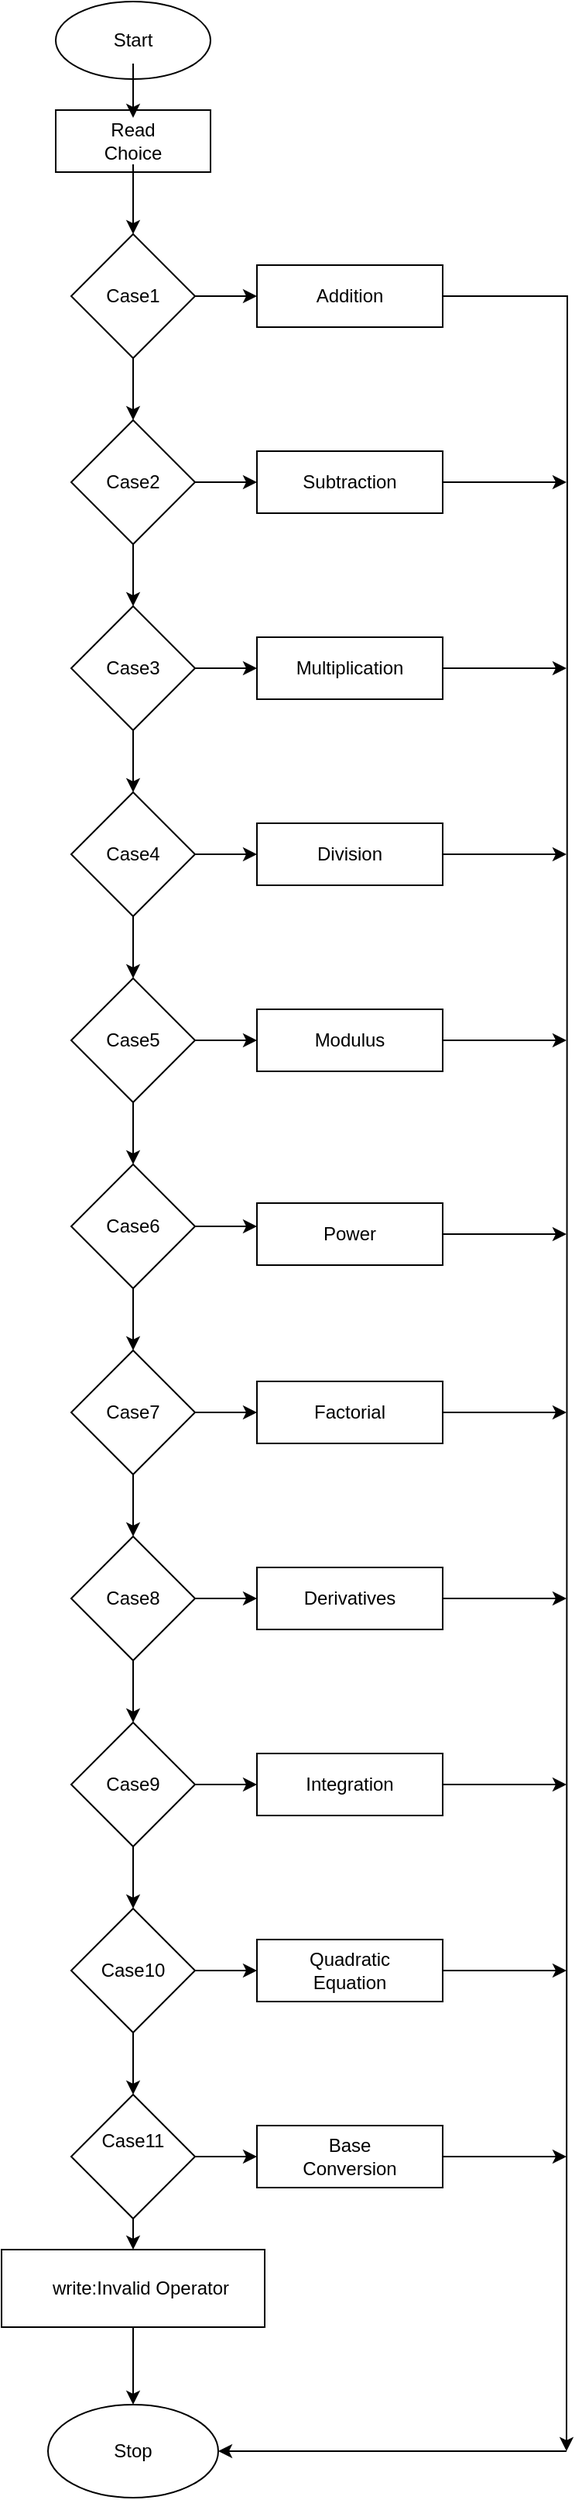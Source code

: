 <mxfile version="17.2.2" type="device"><diagram id="TrV1A9-ZpggLF2nnajA8" name="Page-1"><mxGraphModel dx="1038" dy="579" grid="1" gridSize="10" guides="1" tooltips="1" connect="1" arrows="1" fold="1" page="1" pageScale="1" pageWidth="850" pageHeight="1100" math="0" shadow="0"><root><mxCell id="0"/><mxCell id="1" parent="0"/><mxCell id="G-0NYcAIfpPC2pcIlMX9-14" style="edgeStyle=orthogonalEdgeStyle;rounded=0;orthogonalLoop=1;jettySize=auto;html=1;exitX=0.5;exitY=1;exitDx=0;exitDy=0;entryX=0.5;entryY=0;entryDx=0;entryDy=0;" edge="1" parent="1" source="G-0NYcAIfpPC2pcIlMX9-1" target="G-0NYcAIfpPC2pcIlMX9-10"><mxGeometry relative="1" as="geometry"/></mxCell><mxCell id="G-0NYcAIfpPC2pcIlMX9-46" style="edgeStyle=orthogonalEdgeStyle;rounded=0;orthogonalLoop=1;jettySize=auto;html=1;exitX=1;exitY=0.5;exitDx=0;exitDy=0;" edge="1" parent="1" source="G-0NYcAIfpPC2pcIlMX9-1"><mxGeometry relative="1" as="geometry"><mxPoint x="200" y="200" as="targetPoint"/></mxGeometry></mxCell><mxCell id="G-0NYcAIfpPC2pcIlMX9-1" value="" style="rhombus;whiteSpace=wrap;html=1;" vertex="1" parent="1"><mxGeometry x="80" y="160" width="80" height="80" as="geometry"/></mxCell><mxCell id="G-0NYcAIfpPC2pcIlMX9-3" value="" style="ellipse;whiteSpace=wrap;html=1;" vertex="1" parent="1"><mxGeometry x="70" y="10" width="100" height="50" as="geometry"/></mxCell><mxCell id="G-0NYcAIfpPC2pcIlMX9-4" value="" style="rounded=0;whiteSpace=wrap;html=1;" vertex="1" parent="1"><mxGeometry x="70" y="80" width="100" height="40" as="geometry"/></mxCell><mxCell id="G-0NYcAIfpPC2pcIlMX9-9" style="edgeStyle=orthogonalEdgeStyle;rounded=0;orthogonalLoop=1;jettySize=auto;html=1;entryX=0.5;entryY=0;entryDx=0;entryDy=0;" edge="1" parent="1" source="G-0NYcAIfpPC2pcIlMX9-5" target="G-0NYcAIfpPC2pcIlMX9-1"><mxGeometry relative="1" as="geometry"/></mxCell><mxCell id="G-0NYcAIfpPC2pcIlMX9-5" value="Read Choice" style="text;html=1;strokeColor=none;fillColor=none;align=center;verticalAlign=middle;whiteSpace=wrap;rounded=0;" vertex="1" parent="1"><mxGeometry x="90" y="85" width="60" height="30" as="geometry"/></mxCell><mxCell id="G-0NYcAIfpPC2pcIlMX9-8" value="" style="edgeStyle=orthogonalEdgeStyle;rounded=0;orthogonalLoop=1;jettySize=auto;html=1;" edge="1" parent="1" source="G-0NYcAIfpPC2pcIlMX9-6" target="G-0NYcAIfpPC2pcIlMX9-5"><mxGeometry relative="1" as="geometry"/></mxCell><mxCell id="G-0NYcAIfpPC2pcIlMX9-6" value="Start" style="text;html=1;strokeColor=none;fillColor=none;align=center;verticalAlign=middle;whiteSpace=wrap;rounded=0;" vertex="1" parent="1"><mxGeometry x="90" y="20" width="60" height="30" as="geometry"/></mxCell><mxCell id="G-0NYcAIfpPC2pcIlMX9-7" value="Case1" style="text;html=1;strokeColor=none;fillColor=none;align=center;verticalAlign=middle;whiteSpace=wrap;rounded=0;" vertex="1" parent="1"><mxGeometry x="90" y="185" width="60" height="30" as="geometry"/></mxCell><mxCell id="G-0NYcAIfpPC2pcIlMX9-15" style="edgeStyle=orthogonalEdgeStyle;rounded=0;orthogonalLoop=1;jettySize=auto;html=1;entryX=0.5;entryY=0;entryDx=0;entryDy=0;" edge="1" parent="1" source="G-0NYcAIfpPC2pcIlMX9-10" target="G-0NYcAIfpPC2pcIlMX9-11"><mxGeometry relative="1" as="geometry"/></mxCell><mxCell id="G-0NYcAIfpPC2pcIlMX9-60" style="edgeStyle=orthogonalEdgeStyle;rounded=0;orthogonalLoop=1;jettySize=auto;html=1;exitX=1;exitY=0.5;exitDx=0;exitDy=0;entryX=0;entryY=0.5;entryDx=0;entryDy=0;" edge="1" parent="1" source="G-0NYcAIfpPC2pcIlMX9-10" target="G-0NYcAIfpPC2pcIlMX9-48"><mxGeometry relative="1" as="geometry"/></mxCell><mxCell id="G-0NYcAIfpPC2pcIlMX9-10" value="" style="rhombus;whiteSpace=wrap;html=1;" vertex="1" parent="1"><mxGeometry x="80" y="280" width="80" height="80" as="geometry"/></mxCell><mxCell id="G-0NYcAIfpPC2pcIlMX9-16" style="edgeStyle=orthogonalEdgeStyle;rounded=0;orthogonalLoop=1;jettySize=auto;html=1;exitX=0.5;exitY=1;exitDx=0;exitDy=0;entryX=0.5;entryY=0;entryDx=0;entryDy=0;" edge="1" parent="1" source="G-0NYcAIfpPC2pcIlMX9-11" target="G-0NYcAIfpPC2pcIlMX9-12"><mxGeometry relative="1" as="geometry"/></mxCell><mxCell id="G-0NYcAIfpPC2pcIlMX9-74" style="edgeStyle=orthogonalEdgeStyle;rounded=0;orthogonalLoop=1;jettySize=auto;html=1;exitX=1;exitY=0.5;exitDx=0;exitDy=0;entryX=0;entryY=0.5;entryDx=0;entryDy=0;" edge="1" parent="1" source="G-0NYcAIfpPC2pcIlMX9-11" target="G-0NYcAIfpPC2pcIlMX9-49"><mxGeometry relative="1" as="geometry"/></mxCell><mxCell id="G-0NYcAIfpPC2pcIlMX9-11" value="" style="rhombus;whiteSpace=wrap;html=1;" vertex="1" parent="1"><mxGeometry x="80" y="400" width="80" height="80" as="geometry"/></mxCell><mxCell id="G-0NYcAIfpPC2pcIlMX9-17" style="edgeStyle=orthogonalEdgeStyle;rounded=0;orthogonalLoop=1;jettySize=auto;html=1;exitX=0.5;exitY=1;exitDx=0;exitDy=0;entryX=0.5;entryY=0;entryDx=0;entryDy=0;" edge="1" parent="1" source="G-0NYcAIfpPC2pcIlMX9-12" target="G-0NYcAIfpPC2pcIlMX9-13"><mxGeometry relative="1" as="geometry"/></mxCell><mxCell id="G-0NYcAIfpPC2pcIlMX9-73" style="edgeStyle=orthogonalEdgeStyle;rounded=0;orthogonalLoop=1;jettySize=auto;html=1;exitX=1;exitY=0.5;exitDx=0;exitDy=0;" edge="1" parent="1" source="G-0NYcAIfpPC2pcIlMX9-12" target="G-0NYcAIfpPC2pcIlMX9-50"><mxGeometry relative="1" as="geometry"/></mxCell><mxCell id="G-0NYcAIfpPC2pcIlMX9-12" value="" style="rhombus;whiteSpace=wrap;html=1;" vertex="1" parent="1"><mxGeometry x="80" y="520" width="80" height="80" as="geometry"/></mxCell><mxCell id="G-0NYcAIfpPC2pcIlMX9-34" style="edgeStyle=orthogonalEdgeStyle;rounded=0;orthogonalLoop=1;jettySize=auto;html=1;exitX=0.5;exitY=1;exitDx=0;exitDy=0;entryX=0.5;entryY=0;entryDx=0;entryDy=0;" edge="1" parent="1" source="G-0NYcAIfpPC2pcIlMX9-13" target="G-0NYcAIfpPC2pcIlMX9-18"><mxGeometry relative="1" as="geometry"/></mxCell><mxCell id="G-0NYcAIfpPC2pcIlMX9-72" style="edgeStyle=orthogonalEdgeStyle;rounded=0;orthogonalLoop=1;jettySize=auto;html=1;exitX=1;exitY=0.5;exitDx=0;exitDy=0;entryX=0;entryY=0.5;entryDx=0;entryDy=0;" edge="1" parent="1" source="G-0NYcAIfpPC2pcIlMX9-13" target="G-0NYcAIfpPC2pcIlMX9-51"><mxGeometry relative="1" as="geometry"/></mxCell><mxCell id="G-0NYcAIfpPC2pcIlMX9-13" value="" style="rhombus;whiteSpace=wrap;html=1;" vertex="1" parent="1"><mxGeometry x="80" y="640" width="80" height="80" as="geometry"/></mxCell><mxCell id="G-0NYcAIfpPC2pcIlMX9-35" style="edgeStyle=orthogonalEdgeStyle;rounded=0;orthogonalLoop=1;jettySize=auto;html=1;exitX=0.5;exitY=1;exitDx=0;exitDy=0;entryX=0.5;entryY=0;entryDx=0;entryDy=0;" edge="1" parent="1" source="G-0NYcAIfpPC2pcIlMX9-18" target="G-0NYcAIfpPC2pcIlMX9-19"><mxGeometry relative="1" as="geometry"/></mxCell><mxCell id="G-0NYcAIfpPC2pcIlMX9-70" style="edgeStyle=orthogonalEdgeStyle;rounded=0;orthogonalLoop=1;jettySize=auto;html=1;exitX=1;exitY=0.5;exitDx=0;exitDy=0;entryX=0;entryY=0.375;entryDx=0;entryDy=0;entryPerimeter=0;" edge="1" parent="1" source="G-0NYcAIfpPC2pcIlMX9-18" target="G-0NYcAIfpPC2pcIlMX9-52"><mxGeometry relative="1" as="geometry"><mxPoint x="190" y="800" as="targetPoint"/></mxGeometry></mxCell><mxCell id="G-0NYcAIfpPC2pcIlMX9-18" value="" style="rhombus;whiteSpace=wrap;html=1;" vertex="1" parent="1"><mxGeometry x="80" y="760" width="80" height="80" as="geometry"/></mxCell><mxCell id="G-0NYcAIfpPC2pcIlMX9-36" style="edgeStyle=orthogonalEdgeStyle;rounded=0;orthogonalLoop=1;jettySize=auto;html=1;exitX=0.5;exitY=1;exitDx=0;exitDy=0;entryX=0.5;entryY=0;entryDx=0;entryDy=0;" edge="1" parent="1" source="G-0NYcAIfpPC2pcIlMX9-19" target="G-0NYcAIfpPC2pcIlMX9-20"><mxGeometry relative="1" as="geometry"/></mxCell><mxCell id="G-0NYcAIfpPC2pcIlMX9-69" style="edgeStyle=orthogonalEdgeStyle;rounded=0;orthogonalLoop=1;jettySize=auto;html=1;exitX=1;exitY=0.5;exitDx=0;exitDy=0;entryX=0;entryY=0.5;entryDx=0;entryDy=0;" edge="1" parent="1" source="G-0NYcAIfpPC2pcIlMX9-19" target="G-0NYcAIfpPC2pcIlMX9-53"><mxGeometry relative="1" as="geometry"/></mxCell><mxCell id="G-0NYcAIfpPC2pcIlMX9-19" value="" style="rhombus;whiteSpace=wrap;html=1;" vertex="1" parent="1"><mxGeometry x="80" y="880" width="80" height="80" as="geometry"/></mxCell><mxCell id="G-0NYcAIfpPC2pcIlMX9-37" style="edgeStyle=orthogonalEdgeStyle;rounded=0;orthogonalLoop=1;jettySize=auto;html=1;exitX=0.5;exitY=1;exitDx=0;exitDy=0;entryX=0.5;entryY=0;entryDx=0;entryDy=0;" edge="1" parent="1" source="G-0NYcAIfpPC2pcIlMX9-20" target="G-0NYcAIfpPC2pcIlMX9-21"><mxGeometry relative="1" as="geometry"/></mxCell><mxCell id="G-0NYcAIfpPC2pcIlMX9-68" style="edgeStyle=orthogonalEdgeStyle;rounded=0;orthogonalLoop=1;jettySize=auto;html=1;exitX=1;exitY=0.5;exitDx=0;exitDy=0;entryX=0;entryY=0.5;entryDx=0;entryDy=0;" edge="1" parent="1" source="G-0NYcAIfpPC2pcIlMX9-20" target="G-0NYcAIfpPC2pcIlMX9-54"><mxGeometry relative="1" as="geometry"/></mxCell><mxCell id="G-0NYcAIfpPC2pcIlMX9-20" value="" style="rhombus;whiteSpace=wrap;html=1;" vertex="1" parent="1"><mxGeometry x="80" y="1000" width="80" height="80" as="geometry"/></mxCell><mxCell id="G-0NYcAIfpPC2pcIlMX9-38" style="edgeStyle=orthogonalEdgeStyle;rounded=0;orthogonalLoop=1;jettySize=auto;html=1;exitX=0.5;exitY=1;exitDx=0;exitDy=0;entryX=0.5;entryY=0;entryDx=0;entryDy=0;" edge="1" parent="1" source="G-0NYcAIfpPC2pcIlMX9-21" target="G-0NYcAIfpPC2pcIlMX9-22"><mxGeometry relative="1" as="geometry"/></mxCell><mxCell id="G-0NYcAIfpPC2pcIlMX9-67" style="edgeStyle=orthogonalEdgeStyle;rounded=0;orthogonalLoop=1;jettySize=auto;html=1;exitX=1;exitY=0.5;exitDx=0;exitDy=0;entryX=0;entryY=0.5;entryDx=0;entryDy=0;" edge="1" parent="1" source="G-0NYcAIfpPC2pcIlMX9-21" target="G-0NYcAIfpPC2pcIlMX9-55"><mxGeometry relative="1" as="geometry"/></mxCell><mxCell id="G-0NYcAIfpPC2pcIlMX9-21" value="" style="rhombus;whiteSpace=wrap;html=1;" vertex="1" parent="1"><mxGeometry x="80" y="1120" width="80" height="80" as="geometry"/></mxCell><mxCell id="G-0NYcAIfpPC2pcIlMX9-62" style="edgeStyle=orthogonalEdgeStyle;rounded=0;orthogonalLoop=1;jettySize=auto;html=1;exitX=0.5;exitY=1;exitDx=0;exitDy=0;entryX=0.5;entryY=0;entryDx=0;entryDy=0;" edge="1" parent="1" source="G-0NYcAIfpPC2pcIlMX9-22" target="G-0NYcAIfpPC2pcIlMX9-23"><mxGeometry relative="1" as="geometry"/></mxCell><mxCell id="G-0NYcAIfpPC2pcIlMX9-64" style="edgeStyle=orthogonalEdgeStyle;rounded=0;orthogonalLoop=1;jettySize=auto;html=1;exitX=1;exitY=0.5;exitDx=0;exitDy=0;entryX=0;entryY=0.5;entryDx=0;entryDy=0;" edge="1" parent="1" source="G-0NYcAIfpPC2pcIlMX9-22" target="G-0NYcAIfpPC2pcIlMX9-56"><mxGeometry relative="1" as="geometry"/></mxCell><mxCell id="G-0NYcAIfpPC2pcIlMX9-22" value="" style="rhombus;whiteSpace=wrap;html=1;" vertex="1" parent="1"><mxGeometry x="80" y="1240" width="80" height="80" as="geometry"/></mxCell><mxCell id="G-0NYcAIfpPC2pcIlMX9-63" style="edgeStyle=orthogonalEdgeStyle;rounded=0;orthogonalLoop=1;jettySize=auto;html=1;exitX=1;exitY=0.5;exitDx=0;exitDy=0;entryX=0;entryY=0.5;entryDx=0;entryDy=0;" edge="1" parent="1" source="G-0NYcAIfpPC2pcIlMX9-23" target="G-0NYcAIfpPC2pcIlMX9-61"><mxGeometry relative="1" as="geometry"/></mxCell><mxCell id="G-0NYcAIfpPC2pcIlMX9-101" style="edgeStyle=orthogonalEdgeStyle;rounded=0;orthogonalLoop=1;jettySize=auto;html=1;exitX=0.5;exitY=1;exitDx=0;exitDy=0;entryX=0.5;entryY=0;entryDx=0;entryDy=0;" edge="1" parent="1" source="G-0NYcAIfpPC2pcIlMX9-23" target="G-0NYcAIfpPC2pcIlMX9-99"><mxGeometry relative="1" as="geometry"/></mxCell><mxCell id="G-0NYcAIfpPC2pcIlMX9-23" value="" style="rhombus;whiteSpace=wrap;html=1;" vertex="1" parent="1"><mxGeometry x="80" y="1360" width="80" height="80" as="geometry"/></mxCell><mxCell id="G-0NYcAIfpPC2pcIlMX9-24" value="Case2" style="text;html=1;strokeColor=none;fillColor=none;align=center;verticalAlign=middle;whiteSpace=wrap;rounded=0;" vertex="1" parent="1"><mxGeometry x="90" y="305" width="60" height="30" as="geometry"/></mxCell><mxCell id="G-0NYcAIfpPC2pcIlMX9-25" value="Case3" style="text;html=1;strokeColor=none;fillColor=none;align=center;verticalAlign=middle;whiteSpace=wrap;rounded=0;" vertex="1" parent="1"><mxGeometry x="90" y="425" width="60" height="30" as="geometry"/></mxCell><mxCell id="G-0NYcAIfpPC2pcIlMX9-26" value="Case4" style="text;html=1;strokeColor=none;fillColor=none;align=center;verticalAlign=middle;whiteSpace=wrap;rounded=0;" vertex="1" parent="1"><mxGeometry x="90" y="540" width="60" height="40" as="geometry"/></mxCell><mxCell id="G-0NYcAIfpPC2pcIlMX9-27" value="Case5" style="text;html=1;strokeColor=none;fillColor=none;align=center;verticalAlign=middle;whiteSpace=wrap;rounded=0;" vertex="1" parent="1"><mxGeometry x="90" y="665" width="60" height="30" as="geometry"/></mxCell><mxCell id="G-0NYcAIfpPC2pcIlMX9-28" value="Case6" style="text;html=1;strokeColor=none;fillColor=none;align=center;verticalAlign=middle;whiteSpace=wrap;rounded=0;" vertex="1" parent="1"><mxGeometry x="90" y="785" width="60" height="30" as="geometry"/></mxCell><mxCell id="G-0NYcAIfpPC2pcIlMX9-29" value="Case7" style="text;html=1;strokeColor=none;fillColor=none;align=center;verticalAlign=middle;whiteSpace=wrap;rounded=0;" vertex="1" parent="1"><mxGeometry x="90" y="905" width="60" height="30" as="geometry"/></mxCell><mxCell id="G-0NYcAIfpPC2pcIlMX9-30" value="Case8" style="text;html=1;strokeColor=none;fillColor=none;align=center;verticalAlign=middle;whiteSpace=wrap;rounded=0;" vertex="1" parent="1"><mxGeometry x="90" y="1025" width="60" height="30" as="geometry"/></mxCell><mxCell id="G-0NYcAIfpPC2pcIlMX9-31" value="Case9" style="text;html=1;strokeColor=none;fillColor=none;align=center;verticalAlign=middle;whiteSpace=wrap;rounded=0;" vertex="1" parent="1"><mxGeometry x="95" y="1145" width="50" height="30" as="geometry"/></mxCell><mxCell id="G-0NYcAIfpPC2pcIlMX9-32" value="Case10" style="text;html=1;strokeColor=none;fillColor=none;align=center;verticalAlign=middle;whiteSpace=wrap;rounded=0;" vertex="1" parent="1"><mxGeometry x="90" y="1265" width="60" height="30" as="geometry"/></mxCell><mxCell id="G-0NYcAIfpPC2pcIlMX9-33" value="Case11" style="text;html=1;strokeColor=none;fillColor=none;align=center;verticalAlign=middle;whiteSpace=wrap;rounded=0;" vertex="1" parent="1"><mxGeometry x="90" y="1375" width="60" height="30" as="geometry"/></mxCell><mxCell id="G-0NYcAIfpPC2pcIlMX9-44" style="edgeStyle=orthogonalEdgeStyle;rounded=0;orthogonalLoop=1;jettySize=auto;html=1;exitX=0.5;exitY=1;exitDx=0;exitDy=0;" edge="1" parent="1" source="G-0NYcAIfpPC2pcIlMX9-1" target="G-0NYcAIfpPC2pcIlMX9-1"><mxGeometry relative="1" as="geometry"/></mxCell><mxCell id="G-0NYcAIfpPC2pcIlMX9-86" style="edgeStyle=orthogonalEdgeStyle;rounded=0;orthogonalLoop=1;jettySize=auto;html=1;exitX=1;exitY=0.5;exitDx=0;exitDy=0;" edge="1" parent="1" source="G-0NYcAIfpPC2pcIlMX9-47"><mxGeometry relative="1" as="geometry"><mxPoint x="400" y="1590" as="targetPoint"/></mxGeometry></mxCell><mxCell id="G-0NYcAIfpPC2pcIlMX9-47" value="" style="rounded=0;whiteSpace=wrap;html=1;" vertex="1" parent="1"><mxGeometry x="200" y="180" width="120" height="40" as="geometry"/></mxCell><mxCell id="G-0NYcAIfpPC2pcIlMX9-87" style="edgeStyle=orthogonalEdgeStyle;rounded=0;orthogonalLoop=1;jettySize=auto;html=1;exitX=1;exitY=0.5;exitDx=0;exitDy=0;" edge="1" parent="1" source="G-0NYcAIfpPC2pcIlMX9-48"><mxGeometry relative="1" as="geometry"><mxPoint x="400" y="320" as="targetPoint"/></mxGeometry></mxCell><mxCell id="G-0NYcAIfpPC2pcIlMX9-48" value="" style="rounded=0;whiteSpace=wrap;html=1;" vertex="1" parent="1"><mxGeometry x="200" y="300" width="120" height="40" as="geometry"/></mxCell><mxCell id="G-0NYcAIfpPC2pcIlMX9-88" style="edgeStyle=orthogonalEdgeStyle;rounded=0;orthogonalLoop=1;jettySize=auto;html=1;exitX=1;exitY=0.5;exitDx=0;exitDy=0;" edge="1" parent="1" source="G-0NYcAIfpPC2pcIlMX9-49"><mxGeometry relative="1" as="geometry"><mxPoint x="400" y="440" as="targetPoint"/></mxGeometry></mxCell><mxCell id="G-0NYcAIfpPC2pcIlMX9-49" value="" style="rounded=0;whiteSpace=wrap;html=1;" vertex="1" parent="1"><mxGeometry x="200" y="420" width="120" height="40" as="geometry"/></mxCell><mxCell id="G-0NYcAIfpPC2pcIlMX9-89" style="edgeStyle=orthogonalEdgeStyle;rounded=0;orthogonalLoop=1;jettySize=auto;html=1;exitX=1;exitY=0.5;exitDx=0;exitDy=0;" edge="1" parent="1" source="G-0NYcAIfpPC2pcIlMX9-50"><mxGeometry relative="1" as="geometry"><mxPoint x="400" y="560" as="targetPoint"/></mxGeometry></mxCell><mxCell id="G-0NYcAIfpPC2pcIlMX9-50" value="" style="rounded=0;whiteSpace=wrap;html=1;" vertex="1" parent="1"><mxGeometry x="200" y="540" width="120" height="40" as="geometry"/></mxCell><mxCell id="G-0NYcAIfpPC2pcIlMX9-90" style="edgeStyle=orthogonalEdgeStyle;rounded=0;orthogonalLoop=1;jettySize=auto;html=1;" edge="1" parent="1" source="G-0NYcAIfpPC2pcIlMX9-51"><mxGeometry relative="1" as="geometry"><mxPoint x="400" y="680" as="targetPoint"/></mxGeometry></mxCell><mxCell id="G-0NYcAIfpPC2pcIlMX9-51" value="" style="rounded=0;whiteSpace=wrap;html=1;" vertex="1" parent="1"><mxGeometry x="200" y="660" width="120" height="40" as="geometry"/></mxCell><mxCell id="G-0NYcAIfpPC2pcIlMX9-92" style="edgeStyle=orthogonalEdgeStyle;rounded=0;orthogonalLoop=1;jettySize=auto;html=1;exitX=1;exitY=0.5;exitDx=0;exitDy=0;" edge="1" parent="1" source="G-0NYcAIfpPC2pcIlMX9-52"><mxGeometry relative="1" as="geometry"><mxPoint x="400" y="805" as="targetPoint"/></mxGeometry></mxCell><mxCell id="G-0NYcAIfpPC2pcIlMX9-52" value="" style="rounded=0;whiteSpace=wrap;html=1;" vertex="1" parent="1"><mxGeometry x="200" y="785" width="120" height="40" as="geometry"/></mxCell><mxCell id="G-0NYcAIfpPC2pcIlMX9-93" style="edgeStyle=orthogonalEdgeStyle;rounded=0;orthogonalLoop=1;jettySize=auto;html=1;exitX=1;exitY=0.5;exitDx=0;exitDy=0;" edge="1" parent="1" source="G-0NYcAIfpPC2pcIlMX9-53"><mxGeometry relative="1" as="geometry"><mxPoint x="400" y="920" as="targetPoint"/></mxGeometry></mxCell><mxCell id="G-0NYcAIfpPC2pcIlMX9-53" value="" style="rounded=0;whiteSpace=wrap;html=1;" vertex="1" parent="1"><mxGeometry x="200" y="900" width="120" height="40" as="geometry"/></mxCell><mxCell id="G-0NYcAIfpPC2pcIlMX9-95" style="edgeStyle=orthogonalEdgeStyle;rounded=0;orthogonalLoop=1;jettySize=auto;html=1;" edge="1" parent="1" source="G-0NYcAIfpPC2pcIlMX9-54"><mxGeometry relative="1" as="geometry"><mxPoint x="400" y="1040" as="targetPoint"/></mxGeometry></mxCell><mxCell id="G-0NYcAIfpPC2pcIlMX9-54" value="" style="rounded=0;whiteSpace=wrap;html=1;" vertex="1" parent="1"><mxGeometry x="200" y="1020" width="120" height="40" as="geometry"/></mxCell><mxCell id="G-0NYcAIfpPC2pcIlMX9-96" style="edgeStyle=orthogonalEdgeStyle;rounded=0;orthogonalLoop=1;jettySize=auto;html=1;exitX=1;exitY=0.5;exitDx=0;exitDy=0;" edge="1" parent="1" source="G-0NYcAIfpPC2pcIlMX9-55"><mxGeometry relative="1" as="geometry"><mxPoint x="400" y="1160" as="targetPoint"/></mxGeometry></mxCell><mxCell id="G-0NYcAIfpPC2pcIlMX9-55" value="" style="rounded=0;whiteSpace=wrap;html=1;" vertex="1" parent="1"><mxGeometry x="200" y="1140" width="120" height="40" as="geometry"/></mxCell><mxCell id="G-0NYcAIfpPC2pcIlMX9-97" style="edgeStyle=orthogonalEdgeStyle;rounded=0;orthogonalLoop=1;jettySize=auto;html=1;exitX=1;exitY=0.5;exitDx=0;exitDy=0;" edge="1" parent="1" source="G-0NYcAIfpPC2pcIlMX9-56"><mxGeometry relative="1" as="geometry"><mxPoint x="400" y="1280" as="targetPoint"/></mxGeometry></mxCell><mxCell id="G-0NYcAIfpPC2pcIlMX9-56" value="" style="rounded=0;whiteSpace=wrap;html=1;" vertex="1" parent="1"><mxGeometry x="200" y="1260" width="120" height="40" as="geometry"/></mxCell><mxCell id="G-0NYcAIfpPC2pcIlMX9-98" style="edgeStyle=orthogonalEdgeStyle;rounded=0;orthogonalLoop=1;jettySize=auto;html=1;exitX=1;exitY=0.5;exitDx=0;exitDy=0;" edge="1" parent="1" source="G-0NYcAIfpPC2pcIlMX9-61"><mxGeometry relative="1" as="geometry"><mxPoint x="400" y="1400" as="targetPoint"/></mxGeometry></mxCell><mxCell id="G-0NYcAIfpPC2pcIlMX9-61" value="" style="rounded=0;whiteSpace=wrap;html=1;" vertex="1" parent="1"><mxGeometry x="200" y="1380" width="120" height="40" as="geometry"/></mxCell><mxCell id="G-0NYcAIfpPC2pcIlMX9-75" value="Addition" style="text;html=1;strokeColor=none;fillColor=none;align=center;verticalAlign=middle;whiteSpace=wrap;rounded=0;" vertex="1" parent="1"><mxGeometry x="230" y="185" width="60" height="30" as="geometry"/></mxCell><mxCell id="G-0NYcAIfpPC2pcIlMX9-76" value="Subtraction" style="text;html=1;strokeColor=none;fillColor=none;align=center;verticalAlign=middle;whiteSpace=wrap;rounded=0;" vertex="1" parent="1"><mxGeometry x="230" y="305" width="60" height="30" as="geometry"/></mxCell><mxCell id="G-0NYcAIfpPC2pcIlMX9-77" value="Multiplication" style="text;html=1;strokeColor=none;fillColor=none;align=center;verticalAlign=middle;whiteSpace=wrap;rounded=0;" vertex="1" parent="1"><mxGeometry x="230" y="425" width="60" height="30" as="geometry"/></mxCell><mxCell id="G-0NYcAIfpPC2pcIlMX9-78" value="Division" style="text;html=1;strokeColor=none;fillColor=none;align=center;verticalAlign=middle;whiteSpace=wrap;rounded=0;" vertex="1" parent="1"><mxGeometry x="230" y="545" width="60" height="30" as="geometry"/></mxCell><mxCell id="G-0NYcAIfpPC2pcIlMX9-79" value="Modulus" style="text;html=1;strokeColor=none;fillColor=none;align=center;verticalAlign=middle;whiteSpace=wrap;rounded=0;" vertex="1" parent="1"><mxGeometry x="230" y="665" width="60" height="30" as="geometry"/></mxCell><mxCell id="G-0NYcAIfpPC2pcIlMX9-80" value="Power" style="text;html=1;strokeColor=none;fillColor=none;align=center;verticalAlign=middle;whiteSpace=wrap;rounded=0;" vertex="1" parent="1"><mxGeometry x="230" y="790" width="60" height="30" as="geometry"/></mxCell><mxCell id="G-0NYcAIfpPC2pcIlMX9-81" value="Factorial" style="text;html=1;strokeColor=none;fillColor=none;align=center;verticalAlign=middle;whiteSpace=wrap;rounded=0;" vertex="1" parent="1"><mxGeometry x="230" y="905" width="60" height="30" as="geometry"/></mxCell><mxCell id="G-0NYcAIfpPC2pcIlMX9-82" value="Derivatives" style="text;html=1;strokeColor=none;fillColor=none;align=center;verticalAlign=middle;whiteSpace=wrap;rounded=0;" vertex="1" parent="1"><mxGeometry x="230" y="1025" width="60" height="30" as="geometry"/></mxCell><mxCell id="G-0NYcAIfpPC2pcIlMX9-83" value="Integration" style="text;html=1;strokeColor=none;fillColor=none;align=center;verticalAlign=middle;whiteSpace=wrap;rounded=0;" vertex="1" parent="1"><mxGeometry x="230" y="1145" width="60" height="30" as="geometry"/></mxCell><mxCell id="G-0NYcAIfpPC2pcIlMX9-84" value="Quadratic Equation" style="text;html=1;strokeColor=none;fillColor=none;align=center;verticalAlign=middle;whiteSpace=wrap;rounded=0;" vertex="1" parent="1"><mxGeometry x="230" y="1265" width="60" height="30" as="geometry"/></mxCell><mxCell id="G-0NYcAIfpPC2pcIlMX9-85" value="Base Conversion" style="text;html=1;strokeColor=none;fillColor=none;align=center;verticalAlign=middle;whiteSpace=wrap;rounded=0;" vertex="1" parent="1"><mxGeometry x="230" y="1385" width="60" height="30" as="geometry"/></mxCell><mxCell id="G-0NYcAIfpPC2pcIlMX9-106" style="edgeStyle=orthogonalEdgeStyle;rounded=0;orthogonalLoop=1;jettySize=auto;html=1;exitX=0.5;exitY=1;exitDx=0;exitDy=0;entryX=0.5;entryY=0;entryDx=0;entryDy=0;" edge="1" parent="1" source="G-0NYcAIfpPC2pcIlMX9-99" target="G-0NYcAIfpPC2pcIlMX9-102"><mxGeometry relative="1" as="geometry"/></mxCell><mxCell id="G-0NYcAIfpPC2pcIlMX9-99" value="" style="rounded=0;whiteSpace=wrap;html=1;" vertex="1" parent="1"><mxGeometry x="35" y="1460" width="170" height="50" as="geometry"/></mxCell><mxCell id="G-0NYcAIfpPC2pcIlMX9-100" value="write:Invalid Operator" style="text;html=1;strokeColor=none;fillColor=none;align=center;verticalAlign=middle;whiteSpace=wrap;rounded=0;" vertex="1" parent="1"><mxGeometry x="60" y="1470" width="130" height="30" as="geometry"/></mxCell><mxCell id="G-0NYcAIfpPC2pcIlMX9-102" value="" style="ellipse;whiteSpace=wrap;html=1;" vertex="1" parent="1"><mxGeometry x="65" y="1560" width="110" height="60" as="geometry"/></mxCell><mxCell id="G-0NYcAIfpPC2pcIlMX9-110" value="" style="endArrow=classic;html=1;rounded=0;entryX=1;entryY=0.5;entryDx=0;entryDy=0;" edge="1" parent="1" target="G-0NYcAIfpPC2pcIlMX9-102"><mxGeometry width="50" height="50" relative="1" as="geometry"><mxPoint x="400" y="1590" as="sourcePoint"/><mxPoint x="240" y="1560" as="targetPoint"/></mxGeometry></mxCell><mxCell id="G-0NYcAIfpPC2pcIlMX9-111" value="Stop" style="text;html=1;strokeColor=none;fillColor=none;align=center;verticalAlign=middle;whiteSpace=wrap;rounded=0;" vertex="1" parent="1"><mxGeometry x="90" y="1575" width="60" height="30" as="geometry"/></mxCell></root></mxGraphModel></diagram></mxfile>